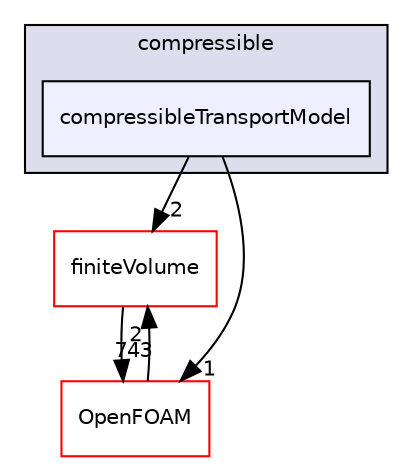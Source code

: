 digraph "src/transportModels/compressible/compressibleTransportModel" {
  bgcolor=transparent;
  compound=true
  node [ fontsize="10", fontname="Helvetica"];
  edge [ labelfontsize="10", labelfontname="Helvetica"];
  subgraph clusterdir_1490415276cf6c885d83db7767588e6a {
    graph [ bgcolor="#ddddee", pencolor="black", label="compressible" fontname="Helvetica", fontsize="10", URL="dir_1490415276cf6c885d83db7767588e6a.html"]
  dir_a78c9cf33c1aa9499913ca00fe0b4e2a [shape=box, label="compressibleTransportModel", style="filled", fillcolor="#eeeeff", pencolor="black", URL="dir_a78c9cf33c1aa9499913ca00fe0b4e2a.html"];
  }
  dir_9bd15774b555cf7259a6fa18f99fe99b [shape=box label="finiteVolume" color="red" URL="dir_9bd15774b555cf7259a6fa18f99fe99b.html"];
  dir_c5473ff19b20e6ec4dfe5c310b3778a8 [shape=box label="OpenFOAM" color="red" URL="dir_c5473ff19b20e6ec4dfe5c310b3778a8.html"];
  dir_9bd15774b555cf7259a6fa18f99fe99b->dir_c5473ff19b20e6ec4dfe5c310b3778a8 [headlabel="743", labeldistance=1.5 headhref="dir_000895_001893.html"];
  dir_a78c9cf33c1aa9499913ca00fe0b4e2a->dir_9bd15774b555cf7259a6fa18f99fe99b [headlabel="2", labeldistance=1.5 headhref="dir_003004_000895.html"];
  dir_a78c9cf33c1aa9499913ca00fe0b4e2a->dir_c5473ff19b20e6ec4dfe5c310b3778a8 [headlabel="1", labeldistance=1.5 headhref="dir_003004_001893.html"];
  dir_c5473ff19b20e6ec4dfe5c310b3778a8->dir_9bd15774b555cf7259a6fa18f99fe99b [headlabel="2", labeldistance=1.5 headhref="dir_001893_000895.html"];
}
